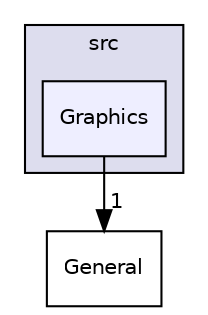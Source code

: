 digraph "src/Graphics" {
  compound=true
  node [ fontsize="10", fontname="Helvetica"];
  edge [ labelfontsize="10", labelfontname="Helvetica"];
  subgraph clusterdir_68267d1309a1af8e8297ef4c3efbcdba {
    graph [ bgcolor="#ddddee", pencolor="black", label="src" fontname="Helvetica", fontsize="10", URL="dir_68267d1309a1af8e8297ef4c3efbcdba.html"]
  dir_3419e189e460663ec2c964233bf8dcd6 [shape=box, label="Graphics", style="filled", fillcolor="#eeeeff", pencolor="black", URL="dir_3419e189e460663ec2c964233bf8dcd6.html"];
  }
  dir_dafe2725f7a087e9364cfe7fbd37f564 [shape=box label="General" URL="dir_dafe2725f7a087e9364cfe7fbd37f564.html"];
  dir_3419e189e460663ec2c964233bf8dcd6->dir_dafe2725f7a087e9364cfe7fbd37f564 [headlabel="1", labeldistance=1.5 headhref="dir_000003_000002.html"];
}
